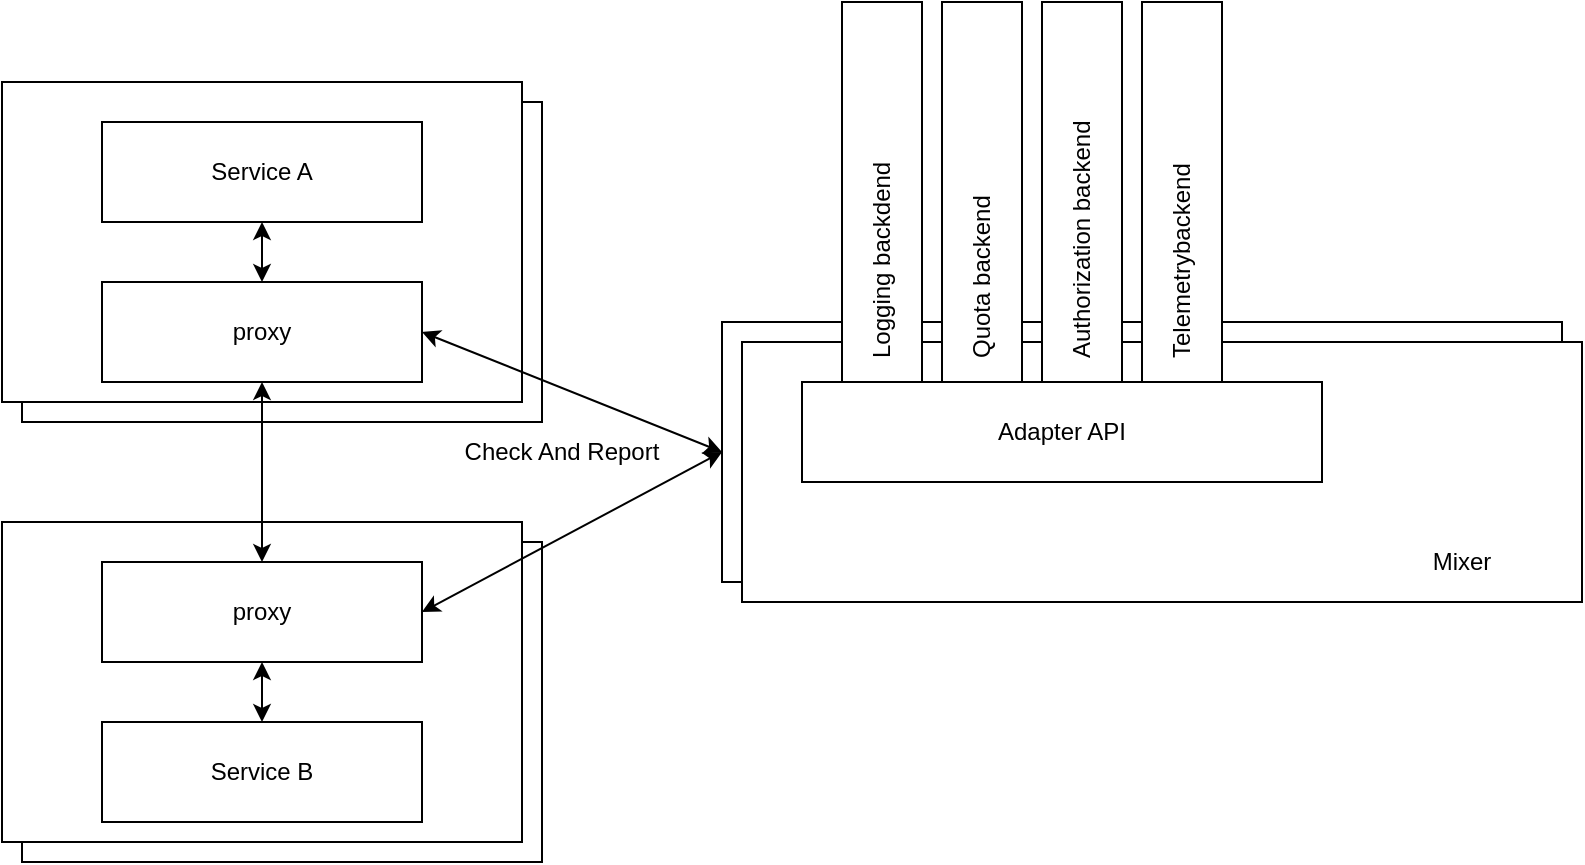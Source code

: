 <mxfile version="12.6.5" type="device"><diagram id="L332jVJ8BYoX3aeiRlC7" name="Page-1"><mxGraphModel dx="1046" dy="592" grid="1" gridSize="10" guides="1" tooltips="1" connect="1" arrows="1" fold="1" page="1" pageScale="1" pageWidth="2339" pageHeight="3300" math="0" shadow="0"><root><mxCell id="0"/><mxCell id="1" parent="0"/><mxCell id="7gjrF0u1V6uDZz-6Yc0L-2" value="" style="rounded=0;whiteSpace=wrap;html=1;" vertex="1" parent="1"><mxGeometry x="60" y="170" width="260" height="160" as="geometry"/></mxCell><mxCell id="7gjrF0u1V6uDZz-6Yc0L-1" value="" style="rounded=0;whiteSpace=wrap;html=1;" vertex="1" parent="1"><mxGeometry x="50" y="160" width="260" height="160" as="geometry"/></mxCell><mxCell id="7gjrF0u1V6uDZz-6Yc0L-3" value="" style="rounded=0;whiteSpace=wrap;html=1;" vertex="1" parent="1"><mxGeometry x="60" y="390" width="260" height="160" as="geometry"/></mxCell><mxCell id="7gjrF0u1V6uDZz-6Yc0L-4" value="" style="rounded=0;whiteSpace=wrap;html=1;" vertex="1" parent="1"><mxGeometry x="50" y="380" width="260" height="160" as="geometry"/></mxCell><mxCell id="7gjrF0u1V6uDZz-6Yc0L-5" value="Service A" style="rounded=0;whiteSpace=wrap;html=1;" vertex="1" parent="1"><mxGeometry x="100" y="180" width="160" height="50" as="geometry"/></mxCell><mxCell id="7gjrF0u1V6uDZz-6Yc0L-13" style="edgeStyle=orthogonalEdgeStyle;rounded=0;orthogonalLoop=1;jettySize=auto;html=1;startArrow=classic;startFill=1;" edge="1" parent="1" source="7gjrF0u1V6uDZz-6Yc0L-6" target="7gjrF0u1V6uDZz-6Yc0L-8"><mxGeometry relative="1" as="geometry"/></mxCell><mxCell id="7gjrF0u1V6uDZz-6Yc0L-23" style="edgeStyle=none;rounded=0;orthogonalLoop=1;jettySize=auto;html=1;entryX=0;entryY=0.5;entryDx=0;entryDy=0;startArrow=classic;startFill=1;exitX=1;exitY=0.5;exitDx=0;exitDy=0;" edge="1" parent="1" source="7gjrF0u1V6uDZz-6Yc0L-6" target="7gjrF0u1V6uDZz-6Yc0L-14"><mxGeometry relative="1" as="geometry"/></mxCell><mxCell id="7gjrF0u1V6uDZz-6Yc0L-6" value="proxy" style="rounded=0;whiteSpace=wrap;html=1;" vertex="1" parent="1"><mxGeometry x="100" y="400" width="160" height="50" as="geometry"/></mxCell><mxCell id="7gjrF0u1V6uDZz-6Yc0L-10" style="edgeStyle=orthogonalEdgeStyle;rounded=0;orthogonalLoop=1;jettySize=auto;html=1;entryX=0.5;entryY=0;entryDx=0;entryDy=0;startArrow=classic;startFill=1;" edge="1" parent="1" source="7gjrF0u1V6uDZz-6Yc0L-7" target="7gjrF0u1V6uDZz-6Yc0L-6"><mxGeometry relative="1" as="geometry"/></mxCell><mxCell id="7gjrF0u1V6uDZz-6Yc0L-12" style="edgeStyle=orthogonalEdgeStyle;rounded=0;orthogonalLoop=1;jettySize=auto;html=1;startArrow=classic;startFill=1;" edge="1" parent="1" source="7gjrF0u1V6uDZz-6Yc0L-7" target="7gjrF0u1V6uDZz-6Yc0L-5"><mxGeometry relative="1" as="geometry"/></mxCell><mxCell id="7gjrF0u1V6uDZz-6Yc0L-22" style="rounded=0;orthogonalLoop=1;jettySize=auto;html=1;entryX=0;entryY=0.5;entryDx=0;entryDy=0;startArrow=classic;startFill=1;exitX=1;exitY=0.5;exitDx=0;exitDy=0;" edge="1" parent="1" source="7gjrF0u1V6uDZz-6Yc0L-7" target="7gjrF0u1V6uDZz-6Yc0L-14"><mxGeometry relative="1" as="geometry"/></mxCell><mxCell id="7gjrF0u1V6uDZz-6Yc0L-7" value="proxy" style="rounded=0;whiteSpace=wrap;html=1;" vertex="1" parent="1"><mxGeometry x="100" y="260" width="160" height="50" as="geometry"/></mxCell><mxCell id="7gjrF0u1V6uDZz-6Yc0L-8" value="Service B" style="rounded=0;whiteSpace=wrap;html=1;" vertex="1" parent="1"><mxGeometry x="100" y="480" width="160" height="50" as="geometry"/></mxCell><mxCell id="7gjrF0u1V6uDZz-6Yc0L-14" value="" style="rounded=0;whiteSpace=wrap;html=1;" vertex="1" parent="1"><mxGeometry x="410" y="280" width="420" height="130" as="geometry"/></mxCell><mxCell id="7gjrF0u1V6uDZz-6Yc0L-15" value="" style="rounded=0;whiteSpace=wrap;html=1;" vertex="1" parent="1"><mxGeometry x="420" y="290" width="420" height="130" as="geometry"/></mxCell><mxCell id="7gjrF0u1V6uDZz-6Yc0L-16" value="Adapter API" style="rounded=0;whiteSpace=wrap;html=1;" vertex="1" parent="1"><mxGeometry x="450" y="310" width="260" height="50" as="geometry"/></mxCell><mxCell id="7gjrF0u1V6uDZz-6Yc0L-17" value="" style="rounded=0;whiteSpace=wrap;html=1;" vertex="1" parent="1"><mxGeometry x="470" y="120" width="40" height="190" as="geometry"/></mxCell><mxCell id="7gjrF0u1V6uDZz-6Yc0L-18" value="" style="rounded=0;whiteSpace=wrap;html=1;" vertex="1" parent="1"><mxGeometry x="520" y="120" width="40" height="190" as="geometry"/></mxCell><mxCell id="7gjrF0u1V6uDZz-6Yc0L-19" value="" style="rounded=0;whiteSpace=wrap;html=1;" vertex="1" parent="1"><mxGeometry x="570" y="120" width="40" height="190" as="geometry"/></mxCell><mxCell id="7gjrF0u1V6uDZz-6Yc0L-20" value="" style="rounded=0;whiteSpace=wrap;html=1;" vertex="1" parent="1"><mxGeometry x="620" y="120" width="40" height="190" as="geometry"/></mxCell><mxCell id="7gjrF0u1V6uDZz-6Yc0L-21" value="Mixer" style="text;html=1;strokeColor=none;fillColor=none;align=center;verticalAlign=middle;whiteSpace=wrap;rounded=0;" vertex="1" parent="1"><mxGeometry x="760" y="390" width="40" height="20" as="geometry"/></mxCell><mxCell id="7gjrF0u1V6uDZz-6Yc0L-24" value="Check And Report" style="text;html=1;strokeColor=none;fillColor=none;align=center;verticalAlign=middle;whiteSpace=wrap;rounded=0;" vertex="1" parent="1"><mxGeometry x="270" y="332.5" width="120" height="25" as="geometry"/></mxCell><mxCell id="7gjrF0u1V6uDZz-6Yc0L-25" value="Logging backdend" style="text;html=1;strokeColor=none;fillColor=none;align=left;verticalAlign=middle;whiteSpace=wrap;rounded=0;horizontal=0;" vertex="1" parent="1"><mxGeometry x="470" y="120" width="40" height="180" as="geometry"/></mxCell><mxCell id="7gjrF0u1V6uDZz-6Yc0L-26" value="Quota backend" style="text;html=1;strokeColor=none;fillColor=none;align=left;verticalAlign=middle;whiteSpace=wrap;rounded=0;horizontal=0;" vertex="1" parent="1"><mxGeometry x="520" y="120" width="40" height="180" as="geometry"/></mxCell><mxCell id="7gjrF0u1V6uDZz-6Yc0L-27" value="Authorization backend" style="text;html=1;strokeColor=none;fillColor=none;align=left;verticalAlign=middle;whiteSpace=wrap;rounded=0;horizontal=0;" vertex="1" parent="1"><mxGeometry x="570" y="120" width="40" height="180" as="geometry"/></mxCell><mxCell id="7gjrF0u1V6uDZz-6Yc0L-28" value="Telemetrybackend" style="text;html=1;strokeColor=none;fillColor=none;align=left;verticalAlign=middle;whiteSpace=wrap;rounded=0;horizontal=0;" vertex="1" parent="1"><mxGeometry x="620" y="120" width="40" height="180" as="geometry"/></mxCell></root></mxGraphModel></diagram></mxfile>